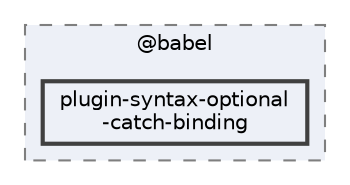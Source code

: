 digraph "pkiclassroomrescheduler/src/main/frontend/node_modules/@babel/plugin-syntax-optional-catch-binding"
{
 // LATEX_PDF_SIZE
  bgcolor="transparent";
  edge [fontname=Helvetica,fontsize=10,labelfontname=Helvetica,labelfontsize=10];
  node [fontname=Helvetica,fontsize=10,shape=box,height=0.2,width=0.4];
  compound=true
  subgraph clusterdir_bc8070c8b402176472541bb6f0cba6df {
    graph [ bgcolor="#edf0f7", pencolor="grey50", label="@babel", fontname=Helvetica,fontsize=10 style="filled,dashed", URL="dir_bc8070c8b402176472541bb6f0cba6df.html",tooltip=""]
  dir_d2d95bf4b1fb92f307af76bc67711f18 [label="plugin-syntax-optional\l-catch-binding", fillcolor="#edf0f7", color="grey25", style="filled,bold", URL="dir_d2d95bf4b1fb92f307af76bc67711f18.html",tooltip=""];
  }
}
